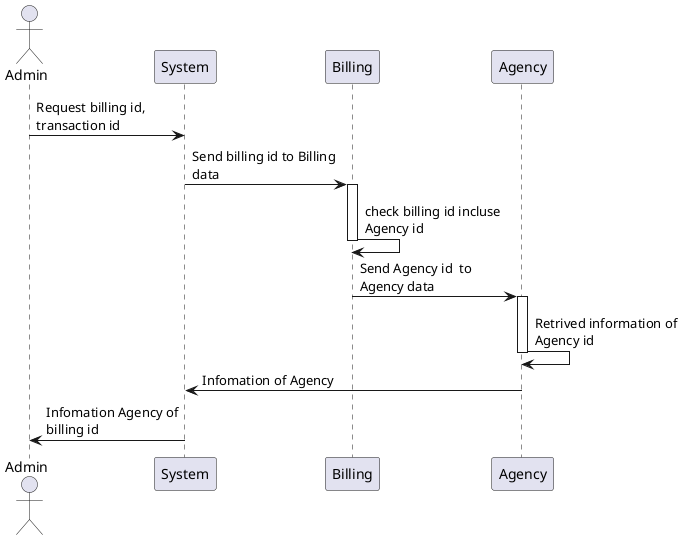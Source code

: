 @startuml

skinparam maxmessagesize 150

Actor Admin
participant System
participant Billing
participant Agency

Admin -> System : Request billing id, transaction id

System -> Billing: Send billing id to Billing data

activate Billing
Billing -> Billing: check billing id incluse Agency id

deactivate Billing

Billing -> Agency: Send Agency id  to Agency data

activate Agency
Agency -> Agency: Retrived information of Agency id
deactivate Agency

Agency -> System: Infomation of Agency

System -> Admin: Infomation Agency of billing id

@enduml